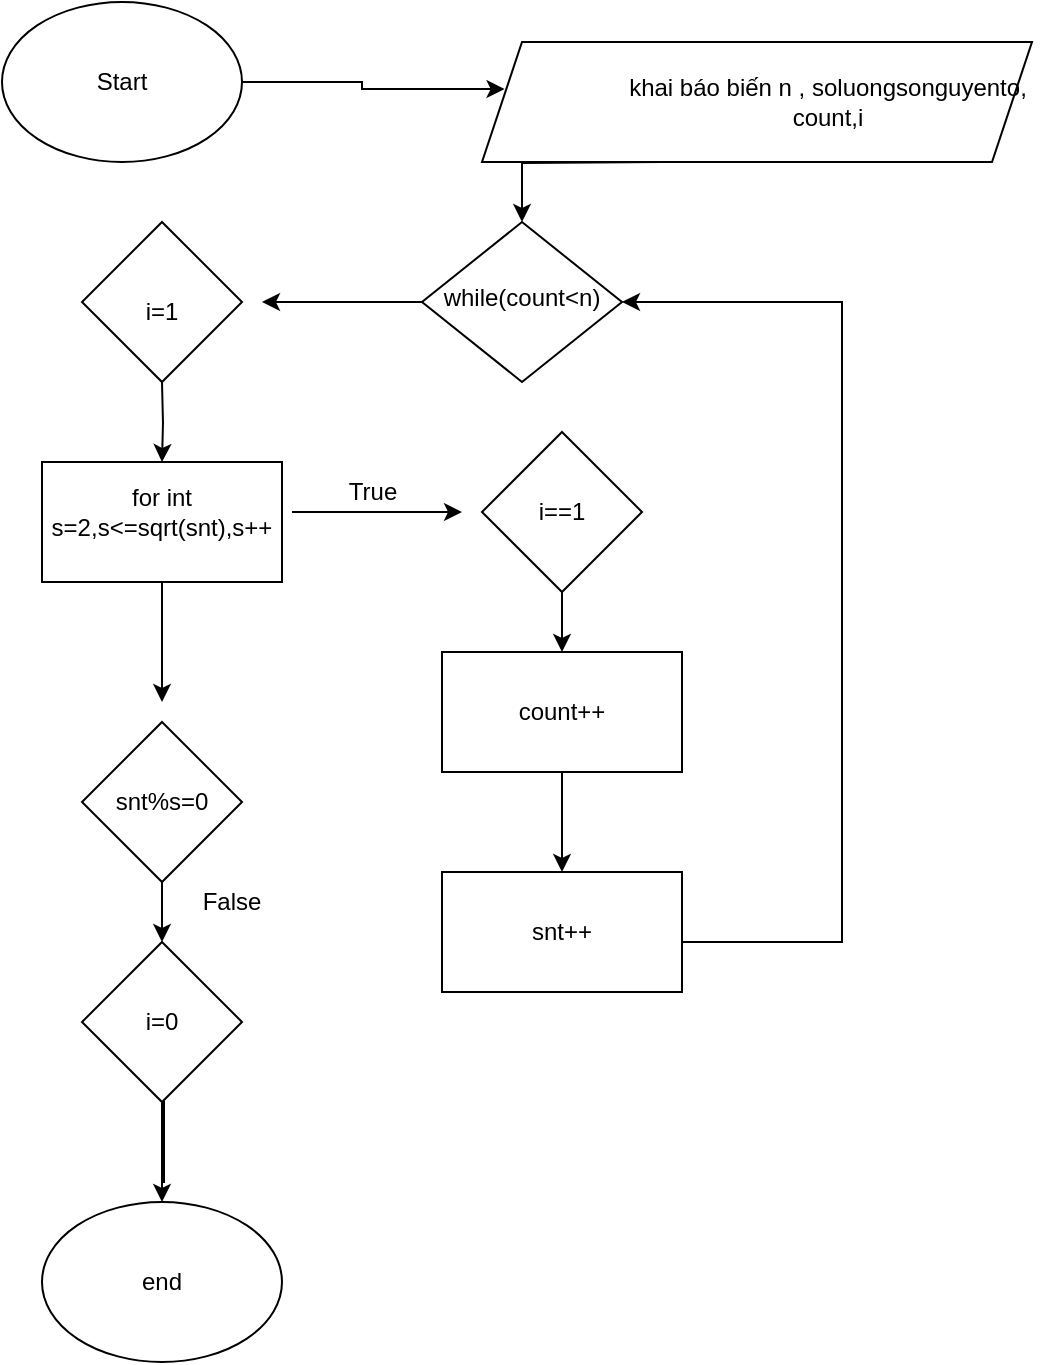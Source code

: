 <mxfile version="25.0.3">
  <diagram id="C5RBs43oDa-KdzZeNtuy" name="Page-1">
    <mxGraphModel dx="836" dy="567" grid="1" gridSize="10" guides="1" tooltips="1" connect="1" arrows="1" fold="1" page="1" pageScale="1" pageWidth="827" pageHeight="1169" math="0" shadow="0">
      <root>
        <mxCell id="WIyWlLk6GJQsqaUBKTNV-0" />
        <mxCell id="WIyWlLk6GJQsqaUBKTNV-1" parent="WIyWlLk6GJQsqaUBKTNV-0" />
        <mxCell id="WIyWlLk6GJQsqaUBKTNV-6" value="while(count&amp;lt;n)" style="rhombus;whiteSpace=wrap;html=1;shadow=0;fontFamily=Helvetica;fontSize=12;align=center;strokeWidth=1;spacing=6;spacingTop=-4;" parent="WIyWlLk6GJQsqaUBKTNV-1" vertex="1">
          <mxGeometry x="230" y="170" width="100" height="80" as="geometry" />
        </mxCell>
        <mxCell id="31kA2R0vrsUxkHYlEBfT-64" value="" style="edgeStyle=orthogonalEdgeStyle;rounded=0;orthogonalLoop=1;jettySize=auto;html=1;" parent="WIyWlLk6GJQsqaUBKTNV-1" target="WIyWlLk6GJQsqaUBKTNV-6" edge="1">
          <mxGeometry relative="1" as="geometry">
            <mxPoint x="350" y="140" as="sourcePoint" />
          </mxGeometry>
        </mxCell>
        <mxCell id="31kA2R0vrsUxkHYlEBfT-6" value="Start" style="ellipse;whiteSpace=wrap;html=1;" parent="WIyWlLk6GJQsqaUBKTNV-1" vertex="1">
          <mxGeometry x="20" y="60" width="120" height="80" as="geometry" />
        </mxCell>
        <mxCell id="31kA2R0vrsUxkHYlEBfT-54" value="" style="edgeStyle=orthogonalEdgeStyle;rounded=0;orthogonalLoop=1;jettySize=auto;html=1;" parent="WIyWlLk6GJQsqaUBKTNV-1" edge="1">
          <mxGeometry relative="1" as="geometry">
            <mxPoint x="100" y="410" as="targetPoint" />
            <mxPoint x="100.0" y="350" as="sourcePoint" />
          </mxGeometry>
        </mxCell>
        <mxCell id="31kA2R0vrsUxkHYlEBfT-9" value="end" style="ellipse;whiteSpace=wrap;html=1;" parent="WIyWlLk6GJQsqaUBKTNV-1" vertex="1">
          <mxGeometry x="40" y="660" width="120" height="80" as="geometry" />
        </mxCell>
        <mxCell id="31kA2R0vrsUxkHYlEBfT-38" value="True" style="text;html=1;align=center;verticalAlign=middle;resizable=0;points=[];autosize=1;strokeColor=none;fillColor=none;" parent="WIyWlLk6GJQsqaUBKTNV-1" vertex="1">
          <mxGeometry x="180" y="290" width="50" height="30" as="geometry" />
        </mxCell>
        <mxCell id="31kA2R0vrsUxkHYlEBfT-56" value="" style="edgeStyle=orthogonalEdgeStyle;rounded=0;orthogonalLoop=1;jettySize=auto;html=1;" parent="WIyWlLk6GJQsqaUBKTNV-1" edge="1">
          <mxGeometry relative="1" as="geometry">
            <mxPoint x="100.0" y="250" as="sourcePoint" />
            <mxPoint x="100" y="290" as="targetPoint" />
          </mxGeometry>
        </mxCell>
        <mxCell id="31kA2R0vrsUxkHYlEBfT-59" value="" style="edgeStyle=orthogonalEdgeStyle;rounded=0;orthogonalLoop=1;jettySize=auto;html=1;" parent="WIyWlLk6GJQsqaUBKTNV-1" source="WIyWlLk6GJQsqaUBKTNV-6" edge="1">
          <mxGeometry relative="1" as="geometry">
            <mxPoint x="230" y="210" as="sourcePoint" />
            <mxPoint x="150" y="210" as="targetPoint" />
          </mxGeometry>
        </mxCell>
        <mxCell id="HK2O5DV8onzlqkme-Ikh-3" value="" style="edgeStyle=orthogonalEdgeStyle;rounded=0;orthogonalLoop=1;jettySize=auto;html=1;" parent="WIyWlLk6GJQsqaUBKTNV-1" target="31kA2R0vrsUxkHYlEBfT-9" edge="1">
          <mxGeometry relative="1" as="geometry">
            <mxPoint x="100" y="650" as="sourcePoint" />
            <Array as="points">
              <mxPoint x="101" y="650" />
              <mxPoint x="101" y="610" />
              <mxPoint x="100" y="610" />
            </Array>
          </mxGeometry>
        </mxCell>
        <mxCell id="HK2O5DV8onzlqkme-Ikh-5" value="False" style="text;html=1;align=center;verticalAlign=middle;whiteSpace=wrap;rounded=0;" parent="WIyWlLk6GJQsqaUBKTNV-1" vertex="1">
          <mxGeometry x="105" y="495" width="60" height="30" as="geometry" />
        </mxCell>
        <mxCell id="xxbYDd3cTuoAy7ojV4H6-25" style="edgeStyle=orthogonalEdgeStyle;rounded=0;orthogonalLoop=1;jettySize=auto;html=1;" edge="1" parent="WIyWlLk6GJQsqaUBKTNV-1" source="HK2O5DV8onzlqkme-Ikh-11" target="HK2O5DV8onzlqkme-Ikh-13">
          <mxGeometry relative="1" as="geometry" />
        </mxCell>
        <mxCell id="HK2O5DV8onzlqkme-Ikh-11" value="count++" style="whiteSpace=wrap;html=1;" parent="WIyWlLk6GJQsqaUBKTNV-1" vertex="1">
          <mxGeometry x="240" y="385" width="120" height="60" as="geometry" />
        </mxCell>
        <mxCell id="xxbYDd3cTuoAy7ojV4H6-20" style="edgeStyle=orthogonalEdgeStyle;rounded=0;orthogonalLoop=1;jettySize=auto;html=1;entryX=1;entryY=0.5;entryDx=0;entryDy=0;" edge="1" parent="WIyWlLk6GJQsqaUBKTNV-1" source="HK2O5DV8onzlqkme-Ikh-13" target="WIyWlLk6GJQsqaUBKTNV-6">
          <mxGeometry relative="1" as="geometry">
            <mxPoint x="440" y="210" as="targetPoint" />
            <Array as="points">
              <mxPoint x="440" y="530" />
              <mxPoint x="440" y="210" />
            </Array>
          </mxGeometry>
        </mxCell>
        <mxCell id="HK2O5DV8onzlqkme-Ikh-13" value="snt++" style="whiteSpace=wrap;html=1;" parent="WIyWlLk6GJQsqaUBKTNV-1" vertex="1">
          <mxGeometry x="240" y="495" width="120" height="60" as="geometry" />
        </mxCell>
        <mxCell id="HK2O5DV8onzlqkme-Ikh-28" style="edgeStyle=orthogonalEdgeStyle;rounded=0;orthogonalLoop=1;jettySize=auto;html=1;entryX=0.58;entryY=1.09;entryDx=0;entryDy=0;entryPerimeter=0;" parent="WIyWlLk6GJQsqaUBKTNV-1" edge="1">
          <mxGeometry relative="1" as="geometry">
            <mxPoint x="455" y="210" as="sourcePoint" />
            <mxPoint x="455" y="210" as="targetPoint" />
          </mxGeometry>
        </mxCell>
        <mxCell id="xxbYDd3cTuoAy7ojV4H6-1" value="" style="shape=parallelogram;perimeter=parallelogramPerimeter;whiteSpace=wrap;html=1;fixedSize=1;" vertex="1" parent="WIyWlLk6GJQsqaUBKTNV-1">
          <mxGeometry x="260" y="80" width="275" height="60" as="geometry" />
        </mxCell>
        <mxCell id="xxbYDd3cTuoAy7ojV4H6-0" value="khai báo biến n , soluongsonguyento, count,i" style="text;html=1;align=center;verticalAlign=middle;whiteSpace=wrap;rounded=0;" vertex="1" parent="WIyWlLk6GJQsqaUBKTNV-1">
          <mxGeometry x="322.5" y="95" width="220" height="30" as="geometry" />
        </mxCell>
        <mxCell id="xxbYDd3cTuoAy7ojV4H6-3" value="" style="rhombus;whiteSpace=wrap;html=1;" vertex="1" parent="WIyWlLk6GJQsqaUBKTNV-1">
          <mxGeometry x="60" y="530" width="80" height="80" as="geometry" />
        </mxCell>
        <mxCell id="xxbYDd3cTuoAy7ojV4H6-2" value="i=0" style="text;html=1;align=center;verticalAlign=middle;whiteSpace=wrap;rounded=0;" vertex="1" parent="WIyWlLk6GJQsqaUBKTNV-1">
          <mxGeometry x="70" y="555" width="60" height="30" as="geometry" />
        </mxCell>
        <mxCell id="xxbYDd3cTuoAy7ojV4H6-26" style="edgeStyle=orthogonalEdgeStyle;rounded=0;orthogonalLoop=1;jettySize=auto;html=1;entryX=0.5;entryY=0;entryDx=0;entryDy=0;" edge="1" parent="WIyWlLk6GJQsqaUBKTNV-1" source="xxbYDd3cTuoAy7ojV4H6-5" target="xxbYDd3cTuoAy7ojV4H6-3">
          <mxGeometry relative="1" as="geometry" />
        </mxCell>
        <mxCell id="xxbYDd3cTuoAy7ojV4H6-5" value="" style="rhombus;whiteSpace=wrap;html=1;" vertex="1" parent="WIyWlLk6GJQsqaUBKTNV-1">
          <mxGeometry x="60" y="420" width="80" height="80" as="geometry" />
        </mxCell>
        <mxCell id="xxbYDd3cTuoAy7ojV4H6-4" value="snt%s=0" style="text;html=1;align=center;verticalAlign=middle;whiteSpace=wrap;rounded=0;" vertex="1" parent="WIyWlLk6GJQsqaUBKTNV-1">
          <mxGeometry x="70" y="445" width="60" height="30" as="geometry" />
        </mxCell>
        <mxCell id="xxbYDd3cTuoAy7ojV4H6-8" value="" style="rounded=0;whiteSpace=wrap;html=1;" vertex="1" parent="WIyWlLk6GJQsqaUBKTNV-1">
          <mxGeometry x="40" y="290" width="120" height="60" as="geometry" />
        </mxCell>
        <mxCell id="xxbYDd3cTuoAy7ojV4H6-23" style="edgeStyle=orthogonalEdgeStyle;rounded=0;orthogonalLoop=1;jettySize=auto;html=1;" edge="1" parent="WIyWlLk6GJQsqaUBKTNV-1" source="xxbYDd3cTuoAy7ojV4H6-10">
          <mxGeometry relative="1" as="geometry">
            <mxPoint x="250" y="315" as="targetPoint" />
          </mxGeometry>
        </mxCell>
        <mxCell id="xxbYDd3cTuoAy7ojV4H6-10" value="for int s=2,s&amp;lt;=sqrt(snt),s++" style="text;html=1;align=center;verticalAlign=middle;whiteSpace=wrap;rounded=0;" vertex="1" parent="WIyWlLk6GJQsqaUBKTNV-1">
          <mxGeometry x="35" y="300" width="130" height="30" as="geometry" />
        </mxCell>
        <mxCell id="xxbYDd3cTuoAy7ojV4H6-13" value="" style="rhombus;whiteSpace=wrap;html=1;" vertex="1" parent="WIyWlLk6GJQsqaUBKTNV-1">
          <mxGeometry x="60" y="170" width="80" height="80" as="geometry" />
        </mxCell>
        <mxCell id="xxbYDd3cTuoAy7ojV4H6-16" value="i=1" style="text;html=1;align=center;verticalAlign=middle;whiteSpace=wrap;rounded=0;" vertex="1" parent="WIyWlLk6GJQsqaUBKTNV-1">
          <mxGeometry x="70" y="200" width="60" height="30" as="geometry" />
        </mxCell>
        <mxCell id="xxbYDd3cTuoAy7ojV4H6-24" style="edgeStyle=orthogonalEdgeStyle;rounded=0;orthogonalLoop=1;jettySize=auto;html=1;entryX=0.5;entryY=0;entryDx=0;entryDy=0;" edge="1" parent="WIyWlLk6GJQsqaUBKTNV-1" source="xxbYDd3cTuoAy7ojV4H6-18" target="HK2O5DV8onzlqkme-Ikh-11">
          <mxGeometry relative="1" as="geometry" />
        </mxCell>
        <mxCell id="xxbYDd3cTuoAy7ojV4H6-18" value="" style="rhombus;whiteSpace=wrap;html=1;" vertex="1" parent="WIyWlLk6GJQsqaUBKTNV-1">
          <mxGeometry x="260" y="275" width="80" height="80" as="geometry" />
        </mxCell>
        <mxCell id="xxbYDd3cTuoAy7ojV4H6-19" value="i==1" style="text;html=1;align=center;verticalAlign=middle;whiteSpace=wrap;rounded=0;" vertex="1" parent="WIyWlLk6GJQsqaUBKTNV-1">
          <mxGeometry x="270" y="300" width="60" height="30" as="geometry" />
        </mxCell>
        <mxCell id="xxbYDd3cTuoAy7ojV4H6-28" style="edgeStyle=orthogonalEdgeStyle;rounded=0;orthogonalLoop=1;jettySize=auto;html=1;entryX=0.041;entryY=0.392;entryDx=0;entryDy=0;entryPerimeter=0;" edge="1" parent="WIyWlLk6GJQsqaUBKTNV-1" source="31kA2R0vrsUxkHYlEBfT-6" target="xxbYDd3cTuoAy7ojV4H6-1">
          <mxGeometry relative="1" as="geometry" />
        </mxCell>
      </root>
    </mxGraphModel>
  </diagram>
</mxfile>
